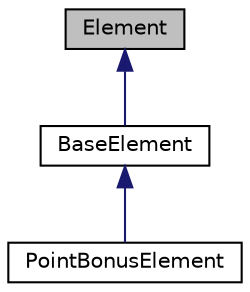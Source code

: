 digraph G
{
  edge [fontname="Helvetica",fontsize="10",labelfontname="Helvetica",labelfontsize="10"];
  node [fontname="Helvetica",fontsize="10",shape=record];
  Node1 [label="Element",height=0.2,width=0.4,color="black", fillcolor="grey75", style="filled" fontcolor="black"];
  Node1 -> Node2 [dir="back",color="midnightblue",fontsize="10",style="solid",fontname="Helvetica"];
  Node2 [label="BaseElement",height=0.2,width=0.4,color="black", fillcolor="white", style="filled",URL="$class_base_element.html",tooltip="décorateur de la classe Element"];
  Node2 -> Node3 [dir="back",color="midnightblue",fontsize="10",style="solid",fontname="Helvetica"];
  Node3 [label="PointBonusElement",height=0.2,width=0.4,color="black", fillcolor="white", style="filled",URL="$class_point_bonus_element.html",tooltip="La classe PointBonusElement, hérite de BaseElement."];
}
